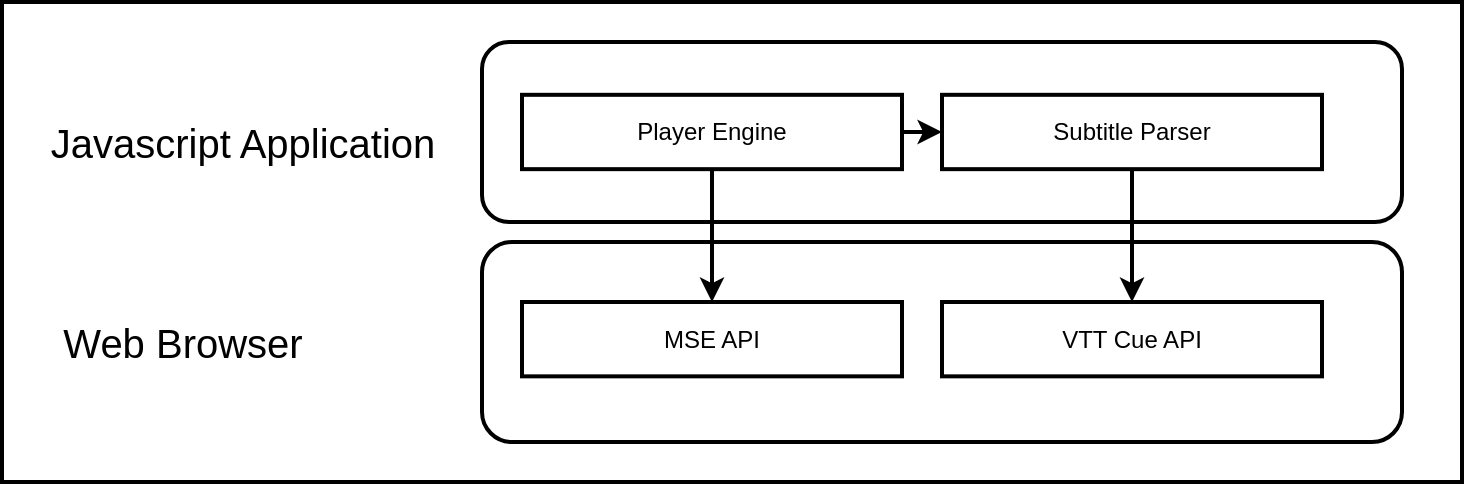 <mxfile>
    <diagram name="Page-1" id="lgaQu7N9V-FZR1sktgM9">
        <mxGraphModel dx="1270" dy="584" grid="1" gridSize="10" guides="1" tooltips="1" connect="1" arrows="1" fold="1" page="1" pageScale="1" pageWidth="827" pageHeight="1169" math="0" shadow="0">
            <root>
                <mxCell id="0"/>
                <mxCell id="1" parent="0"/>
                <mxCell id="61" value="" style="rounded=0;whiteSpace=wrap;html=1;labelPosition=center;verticalLabelPosition=top;align=center;verticalAlign=bottom;strokeWidth=2;" vertex="1" parent="1">
                    <mxGeometry x="100" y="180" width="730" height="240" as="geometry"/>
                </mxCell>
                <mxCell id="5" value="" style="rounded=1;whiteSpace=wrap;html=1;labelPosition=center;verticalLabelPosition=top;align=center;verticalAlign=bottom;strokeWidth=2;" parent="1" vertex="1">
                    <mxGeometry x="340" y="200" width="460" height="90" as="geometry"/>
                </mxCell>
                <mxCell id="51" value="" style="rounded=1;whiteSpace=wrap;html=1;labelPosition=center;verticalLabelPosition=top;align=center;verticalAlign=bottom;strokeWidth=2;" vertex="1" parent="1">
                    <mxGeometry x="340" y="300" width="460" height="100" as="geometry"/>
                </mxCell>
                <mxCell id="52" value="Web Browser" style="text;html=1;align=center;verticalAlign=middle;resizable=0;points=[];autosize=1;strokeColor=none;fillColor=none;fontSize=20;" vertex="1" parent="1">
                    <mxGeometry x="120" y="330" width="140" height="40" as="geometry"/>
                </mxCell>
                <mxCell id="53" value="Javascript Application" style="text;html=1;align=center;verticalAlign=middle;resizable=0;points=[];autosize=1;strokeColor=none;fillColor=none;fontSize=20;" vertex="1" parent="1">
                    <mxGeometry x="110" y="230" width="220" height="40" as="geometry"/>
                </mxCell>
                <mxCell id="58" style="edgeStyle=none;html=1;exitX=1;exitY=0.5;exitDx=0;exitDy=0;entryX=0;entryY=0.5;entryDx=0;entryDy=0;fontSize=20;strokeWidth=2;" edge="1" parent="1" source="54" target="57">
                    <mxGeometry relative="1" as="geometry">
                        <Array as="points">
                            <mxPoint x="560" y="245"/>
                        </Array>
                    </mxGeometry>
                </mxCell>
                <mxCell id="60" style="edgeStyle=none;html=1;exitX=0.5;exitY=1;exitDx=0;exitDy=0;fontSize=20;strokeWidth=2;" edge="1" parent="1" source="54" target="55">
                    <mxGeometry relative="1" as="geometry"/>
                </mxCell>
                <mxCell id="54" value="Player Engine" style="rounded=0;whiteSpace=wrap;html=1;labelPosition=center;verticalLabelPosition=middle;align=center;verticalAlign=middle;strokeWidth=2;" vertex="1" parent="1">
                    <mxGeometry x="360" y="226.41" width="190" height="37.17" as="geometry"/>
                </mxCell>
                <mxCell id="55" value="MSE API" style="rounded=0;whiteSpace=wrap;html=1;labelPosition=center;verticalLabelPosition=middle;align=center;verticalAlign=middle;strokeWidth=2;" vertex="1" parent="1">
                    <mxGeometry x="360" y="330" width="190" height="37.17" as="geometry"/>
                </mxCell>
                <mxCell id="56" value="VTT Cue API" style="rounded=0;whiteSpace=wrap;html=1;labelPosition=center;verticalLabelPosition=middle;align=center;verticalAlign=middle;strokeWidth=2;" vertex="1" parent="1">
                    <mxGeometry x="570" y="330" width="190" height="37.17" as="geometry"/>
                </mxCell>
                <mxCell id="59" style="edgeStyle=none;html=1;exitX=0.5;exitY=1;exitDx=0;exitDy=0;entryX=0.5;entryY=0;entryDx=0;entryDy=0;fontSize=20;strokeWidth=2;" edge="1" parent="1" source="57" target="56">
                    <mxGeometry relative="1" as="geometry"/>
                </mxCell>
                <mxCell id="57" value="Subtitle Parser" style="rounded=0;whiteSpace=wrap;html=1;labelPosition=center;verticalLabelPosition=middle;align=center;verticalAlign=middle;strokeWidth=2;" vertex="1" parent="1">
                    <mxGeometry x="570" y="226.41" width="190" height="37.17" as="geometry"/>
                </mxCell>
            </root>
        </mxGraphModel>
    </diagram>
</mxfile>